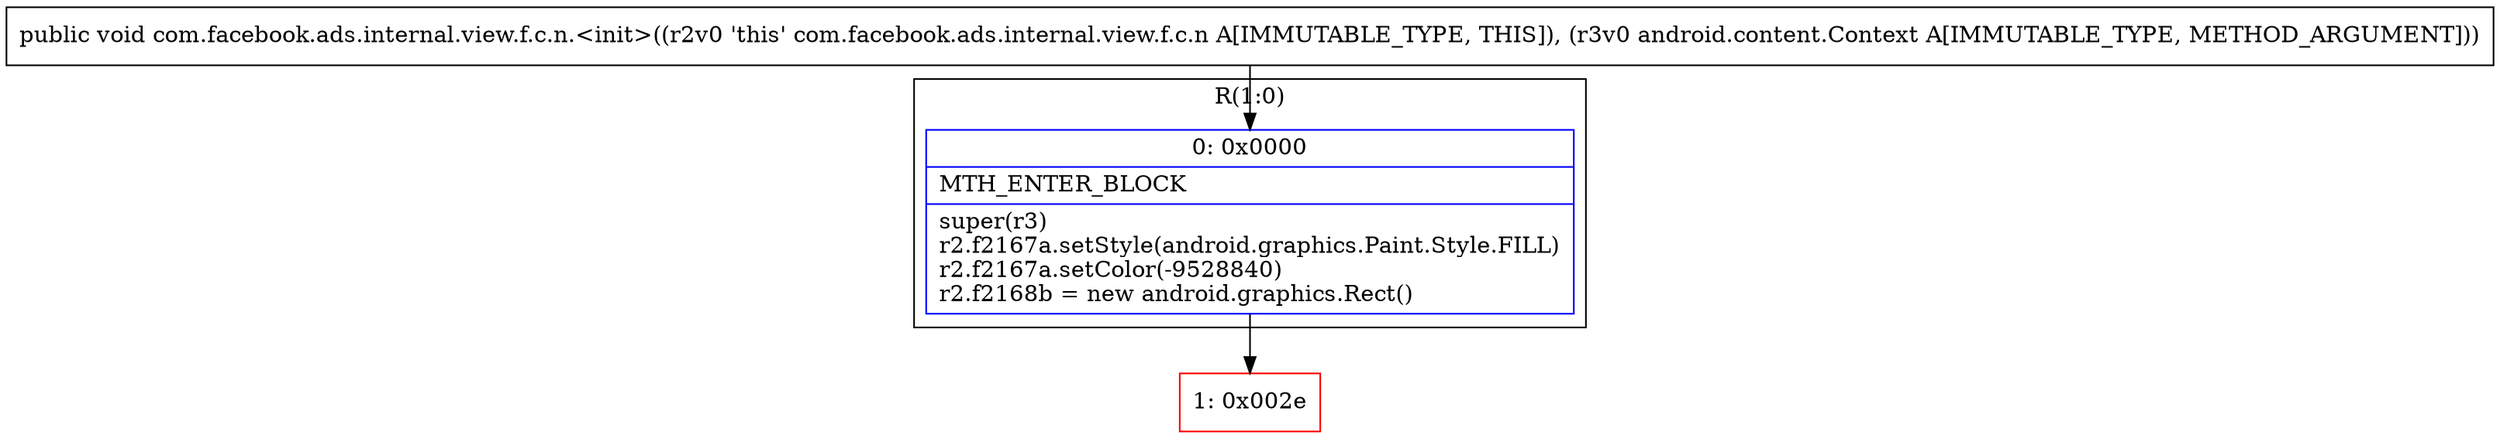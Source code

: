 digraph "CFG forcom.facebook.ads.internal.view.f.c.n.\<init\>(Landroid\/content\/Context;)V" {
subgraph cluster_Region_2054456567 {
label = "R(1:0)";
node [shape=record,color=blue];
Node_0 [shape=record,label="{0\:\ 0x0000|MTH_ENTER_BLOCK\l|super(r3)\lr2.f2167a.setStyle(android.graphics.Paint.Style.FILL)\lr2.f2167a.setColor(\-9528840)\lr2.f2168b = new android.graphics.Rect()\l}"];
}
Node_1 [shape=record,color=red,label="{1\:\ 0x002e}"];
MethodNode[shape=record,label="{public void com.facebook.ads.internal.view.f.c.n.\<init\>((r2v0 'this' com.facebook.ads.internal.view.f.c.n A[IMMUTABLE_TYPE, THIS]), (r3v0 android.content.Context A[IMMUTABLE_TYPE, METHOD_ARGUMENT])) }"];
MethodNode -> Node_0;
Node_0 -> Node_1;
}

